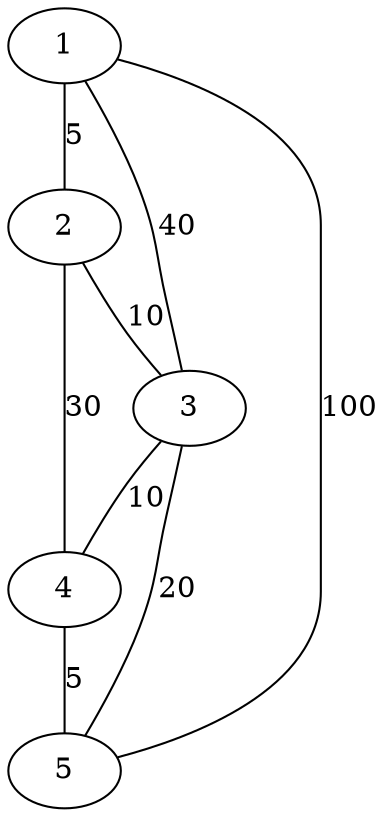graph {
    edge[weight=95,label=5];
    1 -- 2
    edge[weight=60,label=40];
    1 -- 3
    edge[weight=1,label=100];
    1 -- 5
    edge[weight=90,label=10];
    2 -- 3
    edge[weight=70,label=30];
    2 -- 4
    edge[weight=90,label=10];
    3 -- 4
    edge[weight=80,label=20];
    3 -- 5
    edge[weight=95,label=5];
    4 -- 5
}
